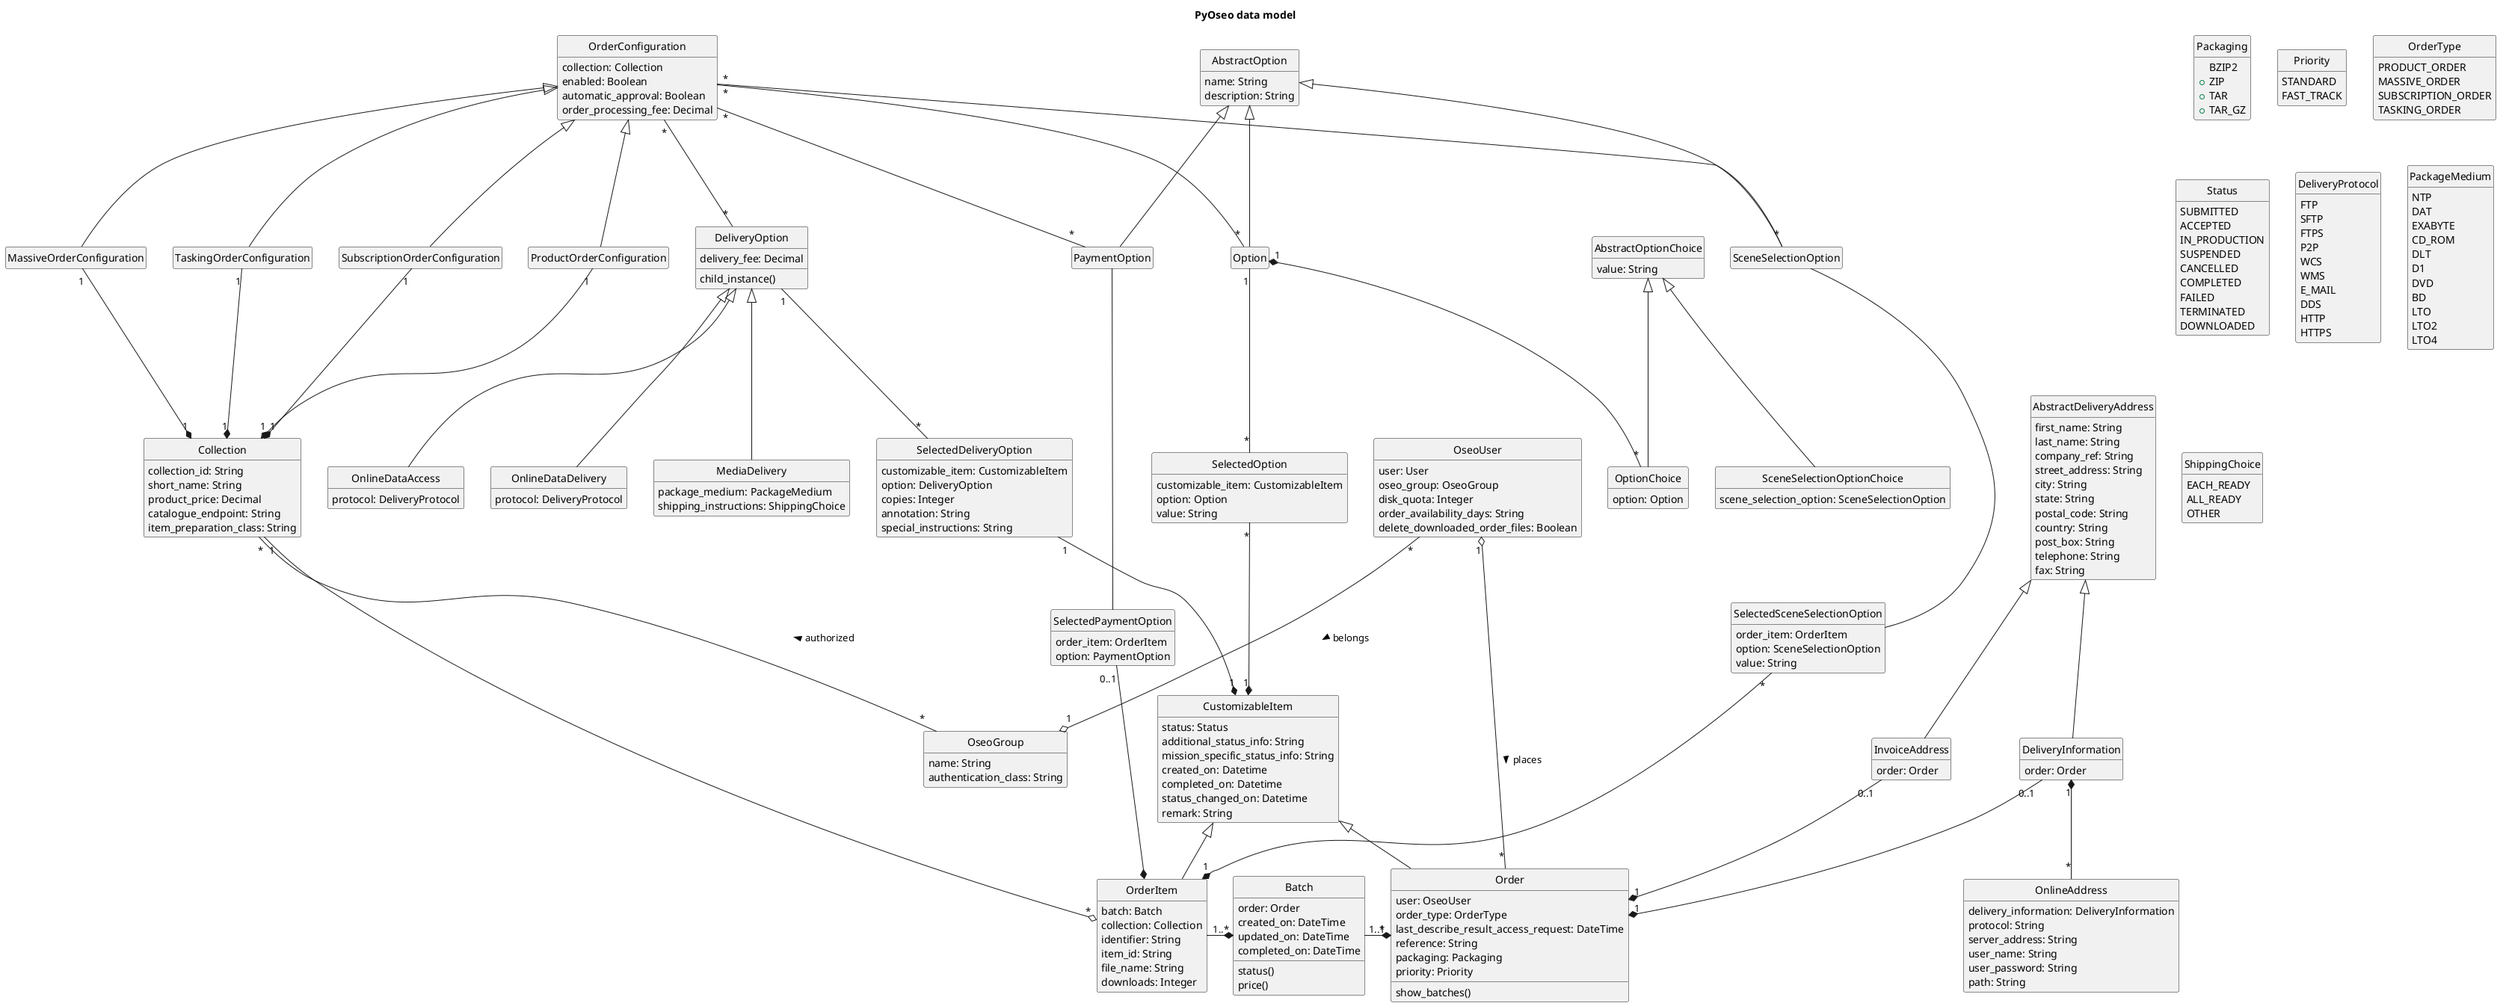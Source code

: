 @startuml

title PyOseo data model

enum Packaging {
    BZIP2
    +ZIP
    +TAR
    +TAR_GZ
}

enum Priority {
    STANDARD
    FAST_TRACK
}

enum OrderType {
    PRODUCT_ORDER
    MASSIVE_ORDER
    SUBSCRIPTION_ORDER
    TASKING_ORDER
}

enum Status {
    SUBMITTED
    ACCEPTED
    IN_PRODUCTION
    SUSPENDED
    CANCELLED
    COMPLETED
    FAILED
    TERMINATED
    DOWNLOADED
}

enum DeliveryProtocol {
    FTP
    SFTP
    FTPS
    P2P
    WCS
    WMS
    E_MAIL
    DDS
    HTTP
    HTTPS
}

enum PackageMedium {
    NTP
    DAT
    EXABYTE
    CD_ROM
    DLT
    D1
    DVD
    BD
    LTO
    LTO2
    LTO4
}

enum ShippingChoice {
    EACH_READY
    ALL_READY
    OTHER
}

class AbstractDeliveryAddress {
    first_name: String
    last_name: String
    company_ref: String
    street_address: String
    city: String
    state: String
    postal_code: String
    country: String
    post_box: String
    telephone: String
    fax: String
}

class AbstractOption {
    name: String
    description: String
}

class AbstractOptionChoice {
    value: String
}

class Batch {
    order: Order
    created_on: DateTime
    updated_on: DateTime
    completed_on: DateTime
    status()
    price()
}

class Collection {
    collection_id: String
    short_name: String
    product_price: Decimal
    catalogue_endpoint: String
    item_preparation_class: String
}

class CustomizableItem {
    status: Status
    additional_status_info: String
    mission_specific_status_info: String
    created_on: Datetime
    completed_on: Datetime
    status_changed_on: Datetime
    remark: String
}

class DeliveryInformation {
    order: Order
}

class DeliveryOption {
    delivery_fee: Decimal
    child_instance()
}

class InvoiceAddress {
    order: Order
}

class MassiveOrderConfiguration {
}

class MediaDelivery {
    package_medium: PackageMedium
    shipping_instructions: ShippingChoice
}

class Option {
}

class OptionChoice {
    option: Option
}

class OnlineDataAccess {
    protocol: DeliveryProtocol
}

class OnlineDataDelivery {
    protocol: DeliveryProtocol
}

class OnlineAddress {
    delivery_information: DeliveryInformation
    protocol: String
    server_address: String
    user_name: String
    user_password: String
    path: String
}

class OrderConfiguration {
    collection: Collection
    enabled: Boolean
    automatic_approval: Boolean
    order_processing_fee: Decimal
}

class Order {
    user: OseoUser
    order_type: OrderType
    last_describe_result_access_request: DateTime
    reference: String
    packaging: Packaging
    priority: Priority

    show_batches()
}

class OrderItem {
    batch: Batch
    collection: Collection
    identifier: String
    item_id: String
    file_name: String
    downloads: Integer
}

class OseoUser {
    user: User
    oseo_group: OseoGroup
    disk_quota: Integer
    order_availability_days: String
    delete_downloaded_order_files: Boolean
}

class OseoGroup {
    name: String
    authentication_class: String
}

class PaymentOption {
}

class ProductOrderConfiguration {
}

class SceneSelectionOption {
}

class SceneSelectionOptionChoice {
    scene_selection_option: SceneSelectionOption
}

class SelectedOption {
    customizable_item: CustomizableItem
    option: Option
    value: String
}

class SelectedPaymentOption {
    order_item: OrderItem
    option: PaymentOption
}

class SelectedSceneSelectionOption {
    order_item: OrderItem
    option: SceneSelectionOption
    value: String
}

class SelectedDeliveryOption {
    customizable_item: CustomizableItem
    option: DeliveryOption
    copies: Integer
    annotation: String
    special_instructions: String
}

class SubscriptionOrderConfiguration {
}

class TaskingOrderConfiguration {
}

AbstractOption <|-- Option
AbstractOption <|-- SceneSelectionOption
AbstractOptionChoice <|-- OptionChoice
AbstractOptionChoice <|-- SceneSelectionOptionChoice
Option "1" *-- "*" OptionChoice
AbstractOption <|-- PaymentOption
DeliveryOption <|-- MediaDelivery
DeliveryOption <|-- OnlineDataAccess
DeliveryOption <|-- OnlineDataDelivery
OrderConfiguration <|-- ProductOrderConfiguration
OrderConfiguration <|-- MassiveOrderConfiguration
OrderConfiguration <|-- SubscriptionOrderConfiguration
OrderConfiguration <|-- TaskingOrderConfiguration
CustomizableItem <|-- Order
CustomizableItem <|-- OrderItem
SelectedDeliveryOption "1" --* "1" CustomizableItem
SelectedOption "*" --* "1" CustomizableItem
Option "1" -- "*" SelectedOption
DeliveryOption "1" -- "*" SelectedDeliveryOption
DeliveryInformation "1" *-- "*" OnlineAddress
AbstractDeliveryAddress <|-- DeliveryInformation
AbstractDeliveryAddress <|-- InvoiceAddress
DeliveryInformation "0..1" --* "1" Order
InvoiceAddress "0..1" --* "1" Order
OseoUser "1" o-- "*" Order : places >
OseoUser "*" --o "1" OseoGroup : belongs >
OrderItem "1..*" -* Batch
Batch "1..*" -* "1" Order
Collection "1" -o "*" OrderItem
Collection "*" -- "*" OseoGroup : authorized <
SelectedSceneSelectionOption "*" --* "1" OrderItem
SelectedPaymentOption "0..1" --* OrderItem
PaymentOption -- SelectedPaymentOption
SceneSelectionOption -- SelectedSceneSelectionOption
OrderConfiguration "*" -- "*" Option
OrderConfiguration "*" -- "*" DeliveryOption
OrderConfiguration "*" -- "*" PaymentOption
OrderConfiguration "*" -- "*" SceneSelectionOption
'Collection "1" *-- "1" ProductOrderConfiguration
'Collection "1" *-- "1" MassiveOrderConfiguration
'Collection "1" *-- "1" SubscriptionOrderConfiguration
'Collection "1" *-- "1" TaskingOrderConfiguration
ProductOrderConfiguration "1" --* "1" Collection
MassiveOrderConfiguration "1" --* "1" Collection
SubscriptionOrderConfiguration "1" --* "1" Collection
TaskingOrderConfiguration "1" --* "1" Collection

'note bottom of SelectedOption
'note as N1
'- If the customizable_item is an OrderItem, each selected_option must be
'  present in the item's collection_configuration for the type of order
'  being requested.
'
'- If the customizable_item is an Order, the selected_option is not
'  constrained. When processing orders, only valid options according to each
'  order_item's collection and the order_type are applied.
'end note
'
'N1 .. CustomizableItem
'SelectedOption .. N1
'
'note top of SelectedDeliveryOption
'If the customizable_item is an Order, each selected_delivery_option must
'be present in the item's collection_configuration.
'end note

'hide class fields
'hide class methods
hide empty fields
hide empty methods
hide circle

@enduml